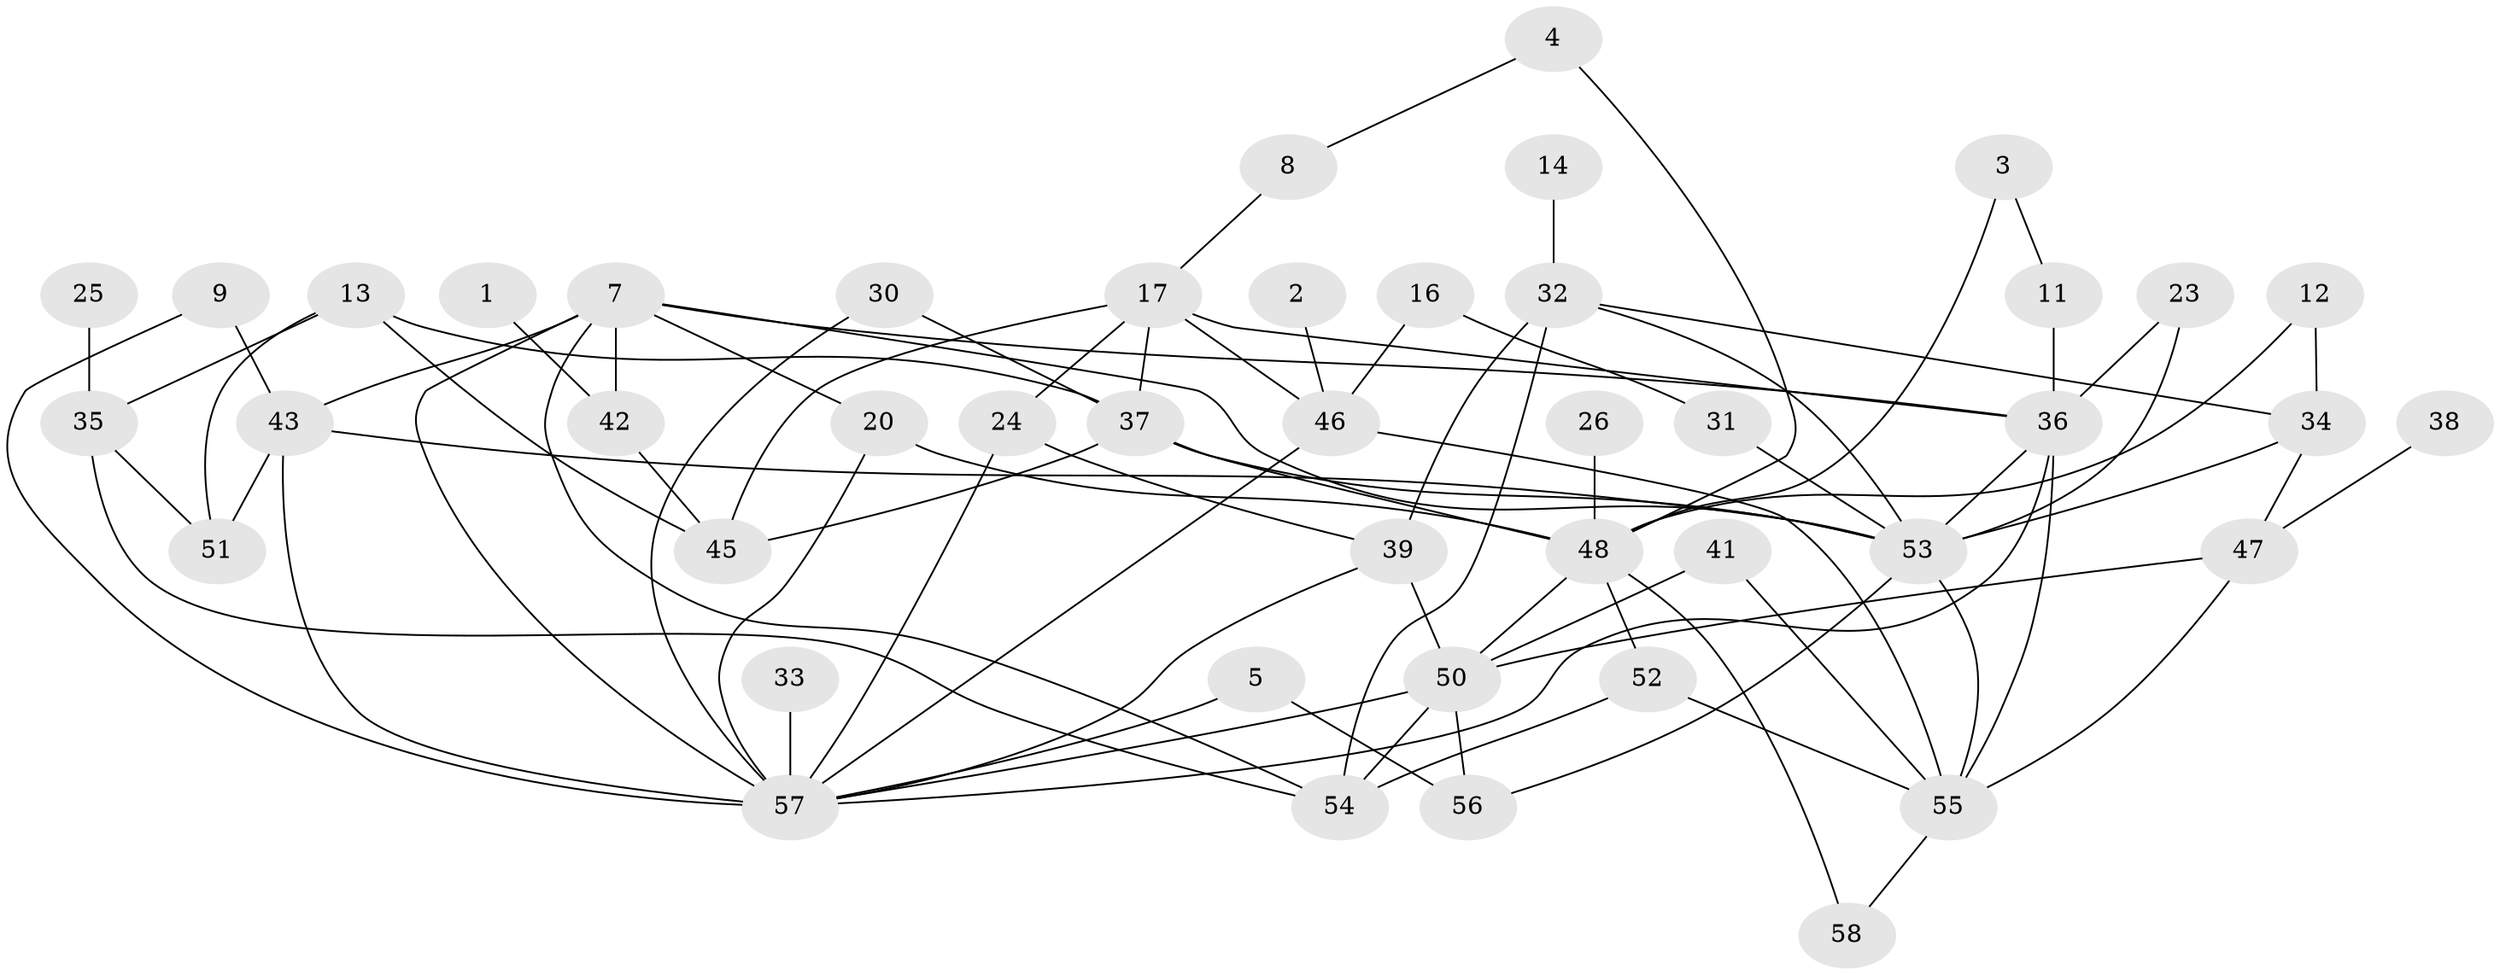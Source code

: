 // original degree distribution, {4: 0.1391304347826087, 7: 0.017391304347826087, 5: 0.0782608695652174, 2: 0.30434782608695654, 3: 0.20869565217391303, 1: 0.13043478260869565, 0: 0.11304347826086956, 6: 0.008695652173913044}
// Generated by graph-tools (version 1.1) at 2025/25/03/09/25 03:25:17]
// undirected, 45 vertices, 83 edges
graph export_dot {
graph [start="1"]
  node [color=gray90,style=filled];
  1;
  2;
  3;
  4;
  5;
  7;
  8;
  9;
  11;
  12;
  13;
  14;
  16;
  17;
  20;
  23;
  24;
  25;
  26;
  30;
  31;
  32;
  33;
  34;
  35;
  36;
  37;
  38;
  39;
  41;
  42;
  43;
  45;
  46;
  47;
  48;
  50;
  51;
  52;
  53;
  54;
  55;
  56;
  57;
  58;
  1 -- 42 [weight=1.0];
  2 -- 46 [weight=1.0];
  3 -- 11 [weight=1.0];
  3 -- 48 [weight=1.0];
  4 -- 8 [weight=1.0];
  4 -- 48 [weight=1.0];
  5 -- 56 [weight=1.0];
  5 -- 57 [weight=1.0];
  7 -- 20 [weight=1.0];
  7 -- 36 [weight=1.0];
  7 -- 42 [weight=1.0];
  7 -- 43 [weight=1.0];
  7 -- 53 [weight=1.0];
  7 -- 54 [weight=1.0];
  7 -- 57 [weight=2.0];
  8 -- 17 [weight=1.0];
  9 -- 43 [weight=1.0];
  9 -- 57 [weight=1.0];
  11 -- 36 [weight=1.0];
  12 -- 34 [weight=1.0];
  12 -- 48 [weight=1.0];
  13 -- 35 [weight=1.0];
  13 -- 37 [weight=1.0];
  13 -- 45 [weight=1.0];
  13 -- 51 [weight=1.0];
  14 -- 32 [weight=1.0];
  16 -- 31 [weight=1.0];
  16 -- 46 [weight=1.0];
  17 -- 24 [weight=1.0];
  17 -- 36 [weight=1.0];
  17 -- 37 [weight=1.0];
  17 -- 45 [weight=1.0];
  17 -- 46 [weight=1.0];
  20 -- 48 [weight=1.0];
  20 -- 57 [weight=1.0];
  23 -- 36 [weight=1.0];
  23 -- 53 [weight=1.0];
  24 -- 39 [weight=1.0];
  24 -- 57 [weight=1.0];
  25 -- 35 [weight=1.0];
  26 -- 48 [weight=2.0];
  30 -- 37 [weight=1.0];
  30 -- 57 [weight=1.0];
  31 -- 53 [weight=1.0];
  32 -- 34 [weight=1.0];
  32 -- 39 [weight=2.0];
  32 -- 53 [weight=1.0];
  32 -- 54 [weight=1.0];
  33 -- 57 [weight=1.0];
  34 -- 47 [weight=1.0];
  34 -- 53 [weight=1.0];
  35 -- 51 [weight=1.0];
  35 -- 54 [weight=1.0];
  36 -- 53 [weight=1.0];
  36 -- 55 [weight=1.0];
  36 -- 57 [weight=1.0];
  37 -- 45 [weight=1.0];
  37 -- 48 [weight=1.0];
  37 -- 53 [weight=1.0];
  38 -- 47 [weight=1.0];
  39 -- 50 [weight=1.0];
  39 -- 57 [weight=1.0];
  41 -- 50 [weight=1.0];
  41 -- 55 [weight=1.0];
  42 -- 45 [weight=1.0];
  43 -- 51 [weight=1.0];
  43 -- 53 [weight=1.0];
  43 -- 57 [weight=1.0];
  46 -- 55 [weight=1.0];
  46 -- 57 [weight=1.0];
  47 -- 50 [weight=1.0];
  47 -- 55 [weight=1.0];
  48 -- 50 [weight=1.0];
  48 -- 52 [weight=1.0];
  48 -- 58 [weight=1.0];
  50 -- 54 [weight=1.0];
  50 -- 56 [weight=1.0];
  50 -- 57 [weight=1.0];
  52 -- 54 [weight=1.0];
  52 -- 55 [weight=1.0];
  53 -- 55 [weight=1.0];
  53 -- 56 [weight=1.0];
  55 -- 58 [weight=1.0];
}
